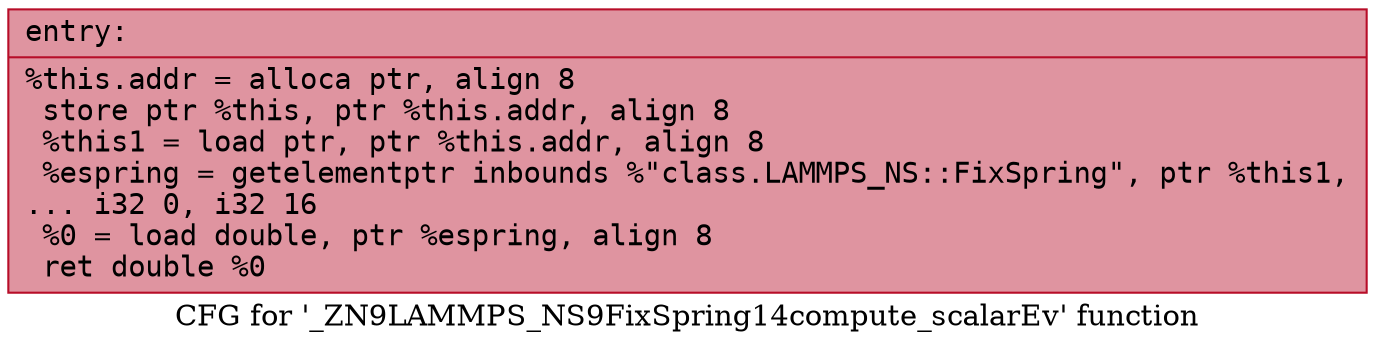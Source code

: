 digraph "CFG for '_ZN9LAMMPS_NS9FixSpring14compute_scalarEv' function" {
	label="CFG for '_ZN9LAMMPS_NS9FixSpring14compute_scalarEv' function";

	Node0x5557f29d2330 [shape=record,color="#b70d28ff", style=filled, fillcolor="#b70d2870" fontname="Courier",label="{entry:\l|  %this.addr = alloca ptr, align 8\l  store ptr %this, ptr %this.addr, align 8\l  %this1 = load ptr, ptr %this.addr, align 8\l  %espring = getelementptr inbounds %\"class.LAMMPS_NS::FixSpring\", ptr %this1,\l... i32 0, i32 16\l  %0 = load double, ptr %espring, align 8\l  ret double %0\l}"];
}

